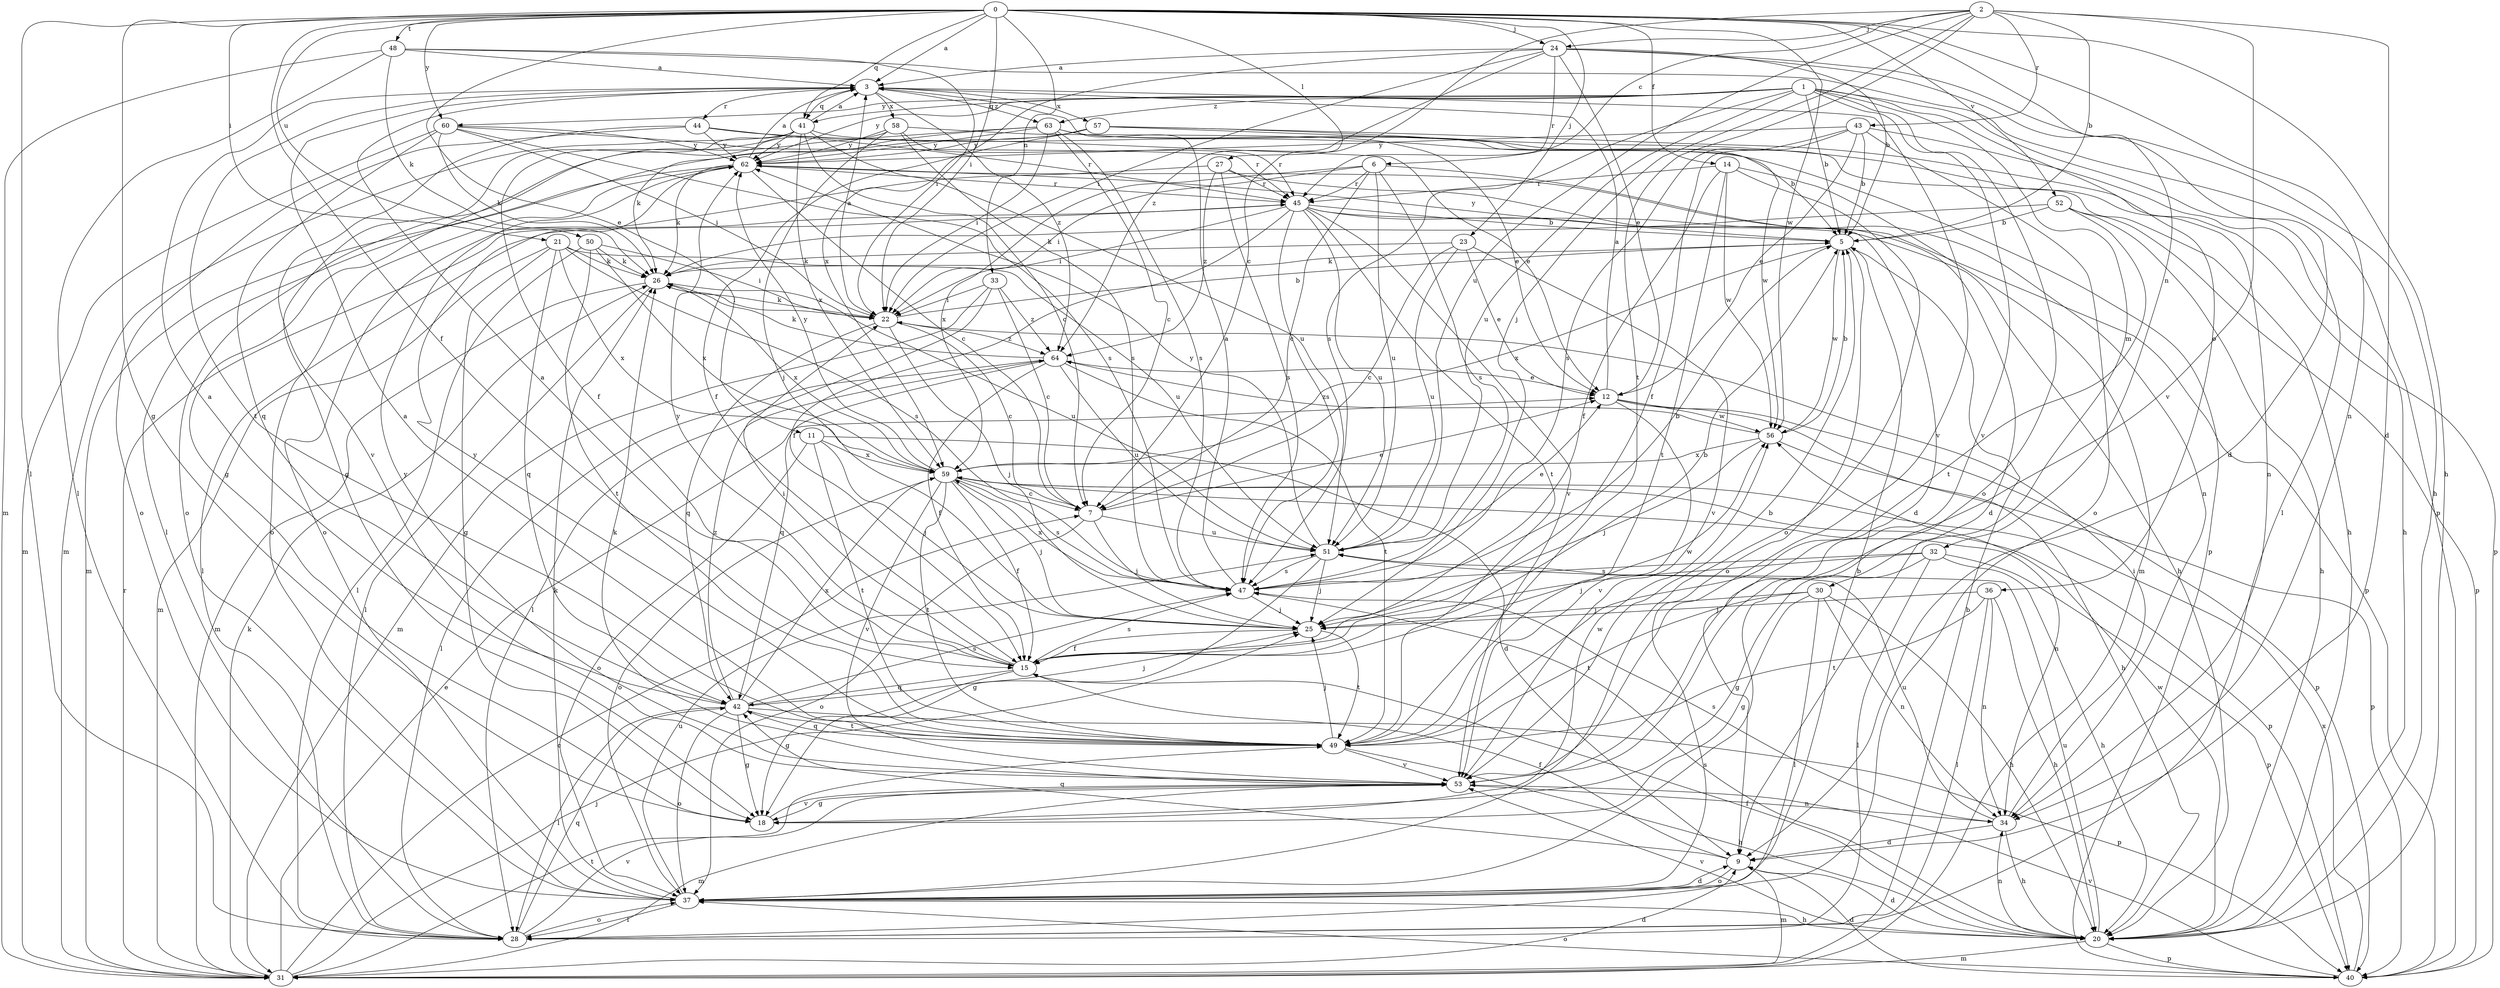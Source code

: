 strict digraph  {
0;
1;
2;
3;
5;
6;
7;
9;
11;
12;
14;
15;
18;
20;
21;
22;
23;
24;
25;
26;
27;
28;
30;
31;
32;
33;
34;
36;
37;
40;
41;
42;
43;
44;
45;
47;
48;
49;
50;
51;
52;
53;
56;
57;
58;
59;
60;
62;
63;
64;
0 -> 3  [label=a];
0 -> 11  [label=e];
0 -> 14  [label=f];
0 -> 15  [label=f];
0 -> 18  [label=g];
0 -> 20  [label=h];
0 -> 21  [label=i];
0 -> 22  [label=i];
0 -> 23  [label=j];
0 -> 24  [label=j];
0 -> 27  [label=l];
0 -> 28  [label=l];
0 -> 32  [label=n];
0 -> 33  [label=n];
0 -> 34  [label=n];
0 -> 41  [label=q];
0 -> 48  [label=t];
0 -> 50  [label=u];
0 -> 52  [label=v];
0 -> 56  [label=w];
0 -> 60  [label=y];
1 -> 5  [label=b];
1 -> 28  [label=l];
1 -> 30  [label=m];
1 -> 36  [label=o];
1 -> 37  [label=o];
1 -> 41  [label=q];
1 -> 47  [label=s];
1 -> 51  [label=u];
1 -> 53  [label=v];
1 -> 60  [label=y];
1 -> 62  [label=y];
1 -> 63  [label=z];
2 -> 5  [label=b];
2 -> 6  [label=c];
2 -> 7  [label=c];
2 -> 9  [label=d];
2 -> 24  [label=j];
2 -> 25  [label=j];
2 -> 43  [label=r];
2 -> 49  [label=t];
2 -> 51  [label=u];
2 -> 53  [label=v];
3 -> 41  [label=q];
3 -> 44  [label=r];
3 -> 49  [label=t];
3 -> 53  [label=v];
3 -> 57  [label=x];
3 -> 58  [label=x];
3 -> 63  [label=z];
3 -> 64  [label=z];
5 -> 26  [label=k];
5 -> 37  [label=o];
5 -> 56  [label=w];
5 -> 59  [label=x];
5 -> 62  [label=y];
6 -> 7  [label=c];
6 -> 9  [label=d];
6 -> 22  [label=i];
6 -> 45  [label=r];
6 -> 47  [label=s];
6 -> 51  [label=u];
6 -> 59  [label=x];
7 -> 12  [label=e];
7 -> 25  [label=j];
7 -> 37  [label=o];
7 -> 51  [label=u];
9 -> 15  [label=f];
9 -> 31  [label=m];
9 -> 37  [label=o];
9 -> 42  [label=q];
11 -> 9  [label=d];
11 -> 25  [label=j];
11 -> 37  [label=o];
11 -> 49  [label=t];
11 -> 59  [label=x];
12 -> 3  [label=a];
12 -> 20  [label=h];
12 -> 40  [label=p];
12 -> 53  [label=v];
12 -> 56  [label=w];
14 -> 15  [label=f];
14 -> 31  [label=m];
14 -> 37  [label=o];
14 -> 45  [label=r];
14 -> 49  [label=t];
14 -> 56  [label=w];
15 -> 3  [label=a];
15 -> 5  [label=b];
15 -> 18  [label=g];
15 -> 22  [label=i];
15 -> 42  [label=q];
15 -> 47  [label=s];
15 -> 56  [label=w];
15 -> 62  [label=y];
18 -> 53  [label=v];
18 -> 56  [label=w];
20 -> 9  [label=d];
20 -> 15  [label=f];
20 -> 31  [label=m];
20 -> 34  [label=n];
20 -> 40  [label=p];
20 -> 47  [label=s];
20 -> 51  [label=u];
20 -> 53  [label=v];
20 -> 56  [label=w];
21 -> 18  [label=g];
21 -> 26  [label=k];
21 -> 31  [label=m];
21 -> 42  [label=q];
21 -> 47  [label=s];
21 -> 51  [label=u];
21 -> 59  [label=x];
22 -> 3  [label=a];
22 -> 5  [label=b];
22 -> 7  [label=c];
22 -> 25  [label=j];
22 -> 26  [label=k];
22 -> 42  [label=q];
22 -> 64  [label=z];
23 -> 7  [label=c];
23 -> 12  [label=e];
23 -> 26  [label=k];
23 -> 51  [label=u];
23 -> 53  [label=v];
24 -> 3  [label=a];
24 -> 5  [label=b];
24 -> 9  [label=d];
24 -> 12  [label=e];
24 -> 20  [label=h];
24 -> 22  [label=i];
24 -> 45  [label=r];
24 -> 59  [label=x];
24 -> 64  [label=z];
25 -> 15  [label=f];
25 -> 49  [label=t];
26 -> 22  [label=i];
26 -> 28  [label=l];
26 -> 31  [label=m];
26 -> 51  [label=u];
26 -> 59  [label=x];
27 -> 9  [label=d];
27 -> 37  [label=o];
27 -> 45  [label=r];
27 -> 47  [label=s];
27 -> 64  [label=z];
28 -> 37  [label=o];
28 -> 42  [label=q];
28 -> 53  [label=v];
30 -> 18  [label=g];
30 -> 20  [label=h];
30 -> 25  [label=j];
30 -> 28  [label=l];
30 -> 34  [label=n];
30 -> 49  [label=t];
31 -> 5  [label=b];
31 -> 7  [label=c];
31 -> 9  [label=d];
31 -> 12  [label=e];
31 -> 25  [label=j];
31 -> 26  [label=k];
31 -> 45  [label=r];
31 -> 49  [label=t];
32 -> 18  [label=g];
32 -> 20  [label=h];
32 -> 25  [label=j];
32 -> 28  [label=l];
32 -> 40  [label=p];
32 -> 47  [label=s];
33 -> 7  [label=c];
33 -> 22  [label=i];
33 -> 28  [label=l];
33 -> 31  [label=m];
33 -> 64  [label=z];
34 -> 9  [label=d];
34 -> 20  [label=h];
34 -> 22  [label=i];
34 -> 47  [label=s];
34 -> 51  [label=u];
36 -> 20  [label=h];
36 -> 25  [label=j];
36 -> 28  [label=l];
36 -> 34  [label=n];
36 -> 49  [label=t];
37 -> 5  [label=b];
37 -> 9  [label=d];
37 -> 20  [label=h];
37 -> 26  [label=k];
37 -> 28  [label=l];
37 -> 51  [label=u];
40 -> 9  [label=d];
40 -> 37  [label=o];
40 -> 53  [label=v];
40 -> 59  [label=x];
41 -> 3  [label=a];
41 -> 7  [label=c];
41 -> 12  [label=e];
41 -> 15  [label=f];
41 -> 18  [label=g];
41 -> 31  [label=m];
41 -> 51  [label=u];
41 -> 59  [label=x];
41 -> 62  [label=y];
42 -> 3  [label=a];
42 -> 18  [label=g];
42 -> 25  [label=j];
42 -> 28  [label=l];
42 -> 37  [label=o];
42 -> 40  [label=p];
42 -> 47  [label=s];
42 -> 49  [label=t];
42 -> 59  [label=x];
42 -> 64  [label=z];
43 -> 5  [label=b];
43 -> 12  [label=e];
43 -> 15  [label=f];
43 -> 20  [label=h];
43 -> 37  [label=o];
43 -> 47  [label=s];
43 -> 62  [label=y];
44 -> 37  [label=o];
44 -> 40  [label=p];
44 -> 45  [label=r];
44 -> 53  [label=v];
44 -> 62  [label=y];
45 -> 5  [label=b];
45 -> 15  [label=f];
45 -> 20  [label=h];
45 -> 22  [label=i];
45 -> 28  [label=l];
45 -> 40  [label=p];
45 -> 47  [label=s];
45 -> 49  [label=t];
45 -> 51  [label=u];
45 -> 53  [label=v];
47 -> 3  [label=a];
47 -> 5  [label=b];
47 -> 25  [label=j];
47 -> 59  [label=x];
48 -> 3  [label=a];
48 -> 22  [label=i];
48 -> 26  [label=k];
48 -> 28  [label=l];
48 -> 31  [label=m];
48 -> 40  [label=p];
49 -> 3  [label=a];
49 -> 20  [label=h];
49 -> 25  [label=j];
49 -> 42  [label=q];
49 -> 53  [label=v];
49 -> 62  [label=y];
50 -> 22  [label=i];
50 -> 26  [label=k];
50 -> 28  [label=l];
50 -> 49  [label=t];
50 -> 59  [label=x];
51 -> 12  [label=e];
51 -> 18  [label=g];
51 -> 25  [label=j];
51 -> 47  [label=s];
51 -> 62  [label=y];
52 -> 5  [label=b];
52 -> 20  [label=h];
52 -> 26  [label=k];
52 -> 40  [label=p];
52 -> 49  [label=t];
53 -> 5  [label=b];
53 -> 18  [label=g];
53 -> 26  [label=k];
53 -> 31  [label=m];
53 -> 34  [label=n];
53 -> 62  [label=y];
56 -> 5  [label=b];
56 -> 25  [label=j];
56 -> 40  [label=p];
56 -> 59  [label=x];
56 -> 64  [label=z];
57 -> 15  [label=f];
57 -> 28  [label=l];
57 -> 34  [label=n];
57 -> 40  [label=p];
57 -> 56  [label=w];
57 -> 62  [label=y];
58 -> 12  [label=e];
58 -> 18  [label=g];
58 -> 25  [label=j];
58 -> 45  [label=r];
58 -> 47  [label=s];
58 -> 62  [label=y];
59 -> 7  [label=c];
59 -> 15  [label=f];
59 -> 25  [label=j];
59 -> 34  [label=n];
59 -> 37  [label=o];
59 -> 40  [label=p];
59 -> 47  [label=s];
59 -> 49  [label=t];
59 -> 53  [label=v];
59 -> 62  [label=y];
60 -> 22  [label=i];
60 -> 26  [label=k];
60 -> 31  [label=m];
60 -> 42  [label=q];
60 -> 45  [label=r];
60 -> 47  [label=s];
60 -> 62  [label=y];
62 -> 3  [label=a];
62 -> 7  [label=c];
62 -> 26  [label=k];
62 -> 31  [label=m];
62 -> 34  [label=n];
62 -> 37  [label=o];
62 -> 45  [label=r];
63 -> 5  [label=b];
63 -> 7  [label=c];
63 -> 20  [label=h];
63 -> 22  [label=i];
63 -> 26  [label=k];
63 -> 37  [label=o];
63 -> 47  [label=s];
63 -> 62  [label=y];
64 -> 12  [label=e];
64 -> 15  [label=f];
64 -> 26  [label=k];
64 -> 28  [label=l];
64 -> 42  [label=q];
64 -> 49  [label=t];
64 -> 51  [label=u];
}
